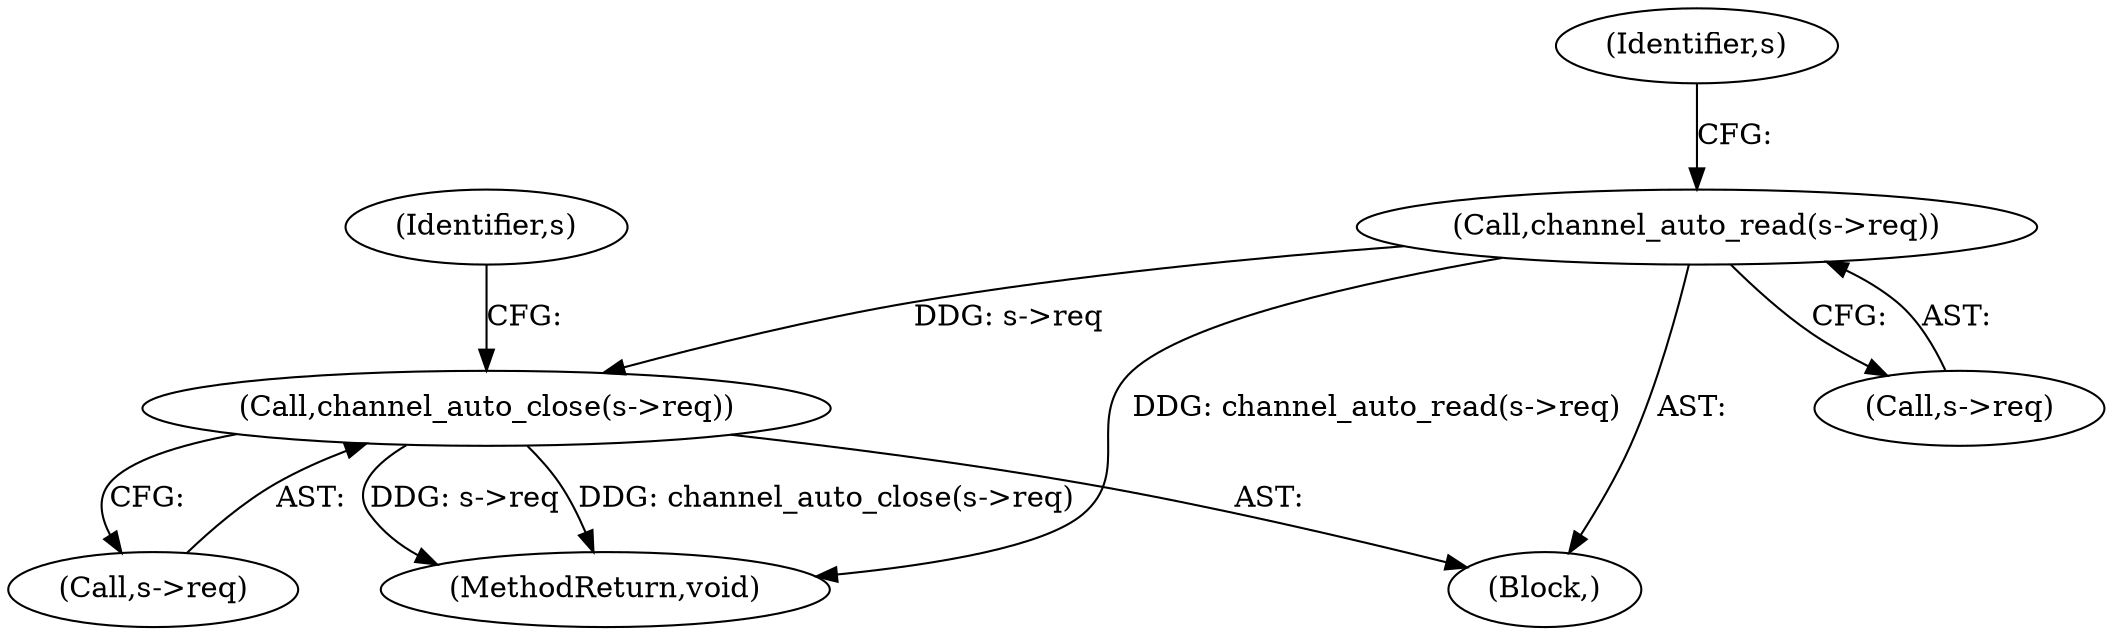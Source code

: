 digraph "0_haproxy_b4d05093bc89f71377230228007e69a1434c1a0c@API" {
"1000863" [label="(Call,channel_auto_close(s->req))"];
"1000859" [label="(Call,channel_auto_read(s->req))"];
"1000865" [label="(Identifier,s)"];
"1000859" [label="(Call,channel_auto_read(s->req))"];
"1000863" [label="(Call,channel_auto_close(s->req))"];
"1000864" [label="(Call,s->req)"];
"1000899" [label="(MethodReturn,void)"];
"1000118" [label="(Block,)"];
"1000860" [label="(Call,s->req)"];
"1000869" [label="(Identifier,s)"];
"1000863" -> "1000118"  [label="AST: "];
"1000863" -> "1000864"  [label="CFG: "];
"1000864" -> "1000863"  [label="AST: "];
"1000869" -> "1000863"  [label="CFG: "];
"1000863" -> "1000899"  [label="DDG: s->req"];
"1000863" -> "1000899"  [label="DDG: channel_auto_close(s->req)"];
"1000859" -> "1000863"  [label="DDG: s->req"];
"1000859" -> "1000118"  [label="AST: "];
"1000859" -> "1000860"  [label="CFG: "];
"1000860" -> "1000859"  [label="AST: "];
"1000865" -> "1000859"  [label="CFG: "];
"1000859" -> "1000899"  [label="DDG: channel_auto_read(s->req)"];
}
